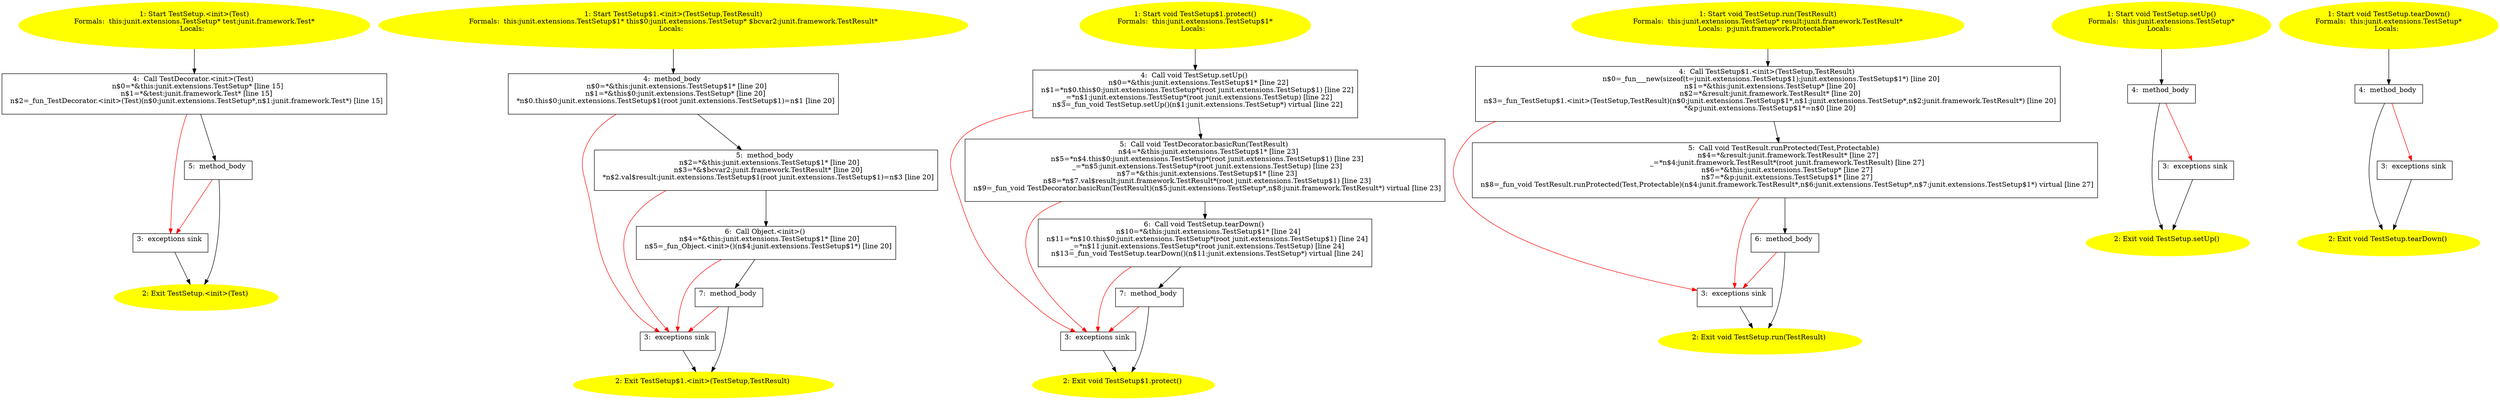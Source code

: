 /* @generated */
digraph cfg {
"junit.extensions.TestSetup.<init>(junit.framework.Test).5582b892cd76d4d21b221ccdf82df04b_1" [label="1: Start TestSetup.<init>(Test)\nFormals:  this:junit.extensions.TestSetup* test:junit.framework.Test*\nLocals:  \n  " color=yellow style=filled]
	

	 "junit.extensions.TestSetup.<init>(junit.framework.Test).5582b892cd76d4d21b221ccdf82df04b_1" -> "junit.extensions.TestSetup.<init>(junit.framework.Test).5582b892cd76d4d21b221ccdf82df04b_4" ;
"junit.extensions.TestSetup.<init>(junit.framework.Test).5582b892cd76d4d21b221ccdf82df04b_2" [label="2: Exit TestSetup.<init>(Test) \n  " color=yellow style=filled]
	

"junit.extensions.TestSetup.<init>(junit.framework.Test).5582b892cd76d4d21b221ccdf82df04b_3" [label="3:  exceptions sink \n  " shape="box"]
	

	 "junit.extensions.TestSetup.<init>(junit.framework.Test).5582b892cd76d4d21b221ccdf82df04b_3" -> "junit.extensions.TestSetup.<init>(junit.framework.Test).5582b892cd76d4d21b221ccdf82df04b_2" ;
"junit.extensions.TestSetup.<init>(junit.framework.Test).5582b892cd76d4d21b221ccdf82df04b_4" [label="4:  Call TestDecorator.<init>(Test) \n   n$0=*&this:junit.extensions.TestSetup* [line 15]\n  n$1=*&test:junit.framework.Test* [line 15]\n  n$2=_fun_TestDecorator.<init>(Test)(n$0:junit.extensions.TestSetup*,n$1:junit.framework.Test*) [line 15]\n " shape="box"]
	

	 "junit.extensions.TestSetup.<init>(junit.framework.Test).5582b892cd76d4d21b221ccdf82df04b_4" -> "junit.extensions.TestSetup.<init>(junit.framework.Test).5582b892cd76d4d21b221ccdf82df04b_5" ;
	 "junit.extensions.TestSetup.<init>(junit.framework.Test).5582b892cd76d4d21b221ccdf82df04b_4" -> "junit.extensions.TestSetup.<init>(junit.framework.Test).5582b892cd76d4d21b221ccdf82df04b_3" [color="red" ];
"junit.extensions.TestSetup.<init>(junit.framework.Test).5582b892cd76d4d21b221ccdf82df04b_5" [label="5:  method_body \n  " shape="box"]
	

	 "junit.extensions.TestSetup.<init>(junit.framework.Test).5582b892cd76d4d21b221ccdf82df04b_5" -> "junit.extensions.TestSetup.<init>(junit.framework.Test).5582b892cd76d4d21b221ccdf82df04b_2" ;
	 "junit.extensions.TestSetup.<init>(junit.framework.Test).5582b892cd76d4d21b221ccdf82df04b_5" -> "junit.extensions.TestSetup.<init>(junit.framework.Test).5582b892cd76d4d21b221ccdf82df04b_3" [color="red" ];
"junit.extensions.TestSetup$1.<init>(junit.extensions.TestSetup,junit.framework.TestResult).4c37ffbbd777e25df5d16ec9745faf79_1" [label="1: Start TestSetup$1.<init>(TestSetup,TestResult)\nFormals:  this:junit.extensions.TestSetup$1* this$0:junit.extensions.TestSetup* $bcvar2:junit.framework.TestResult*\nLocals:  \n  " color=yellow style=filled]
	

	 "junit.extensions.TestSetup$1.<init>(junit.extensions.TestSetup,junit.framework.TestResult).4c37ffbbd777e25df5d16ec9745faf79_1" -> "junit.extensions.TestSetup$1.<init>(junit.extensions.TestSetup,junit.framework.TestResult).4c37ffbbd777e25df5d16ec9745faf79_4" ;
"junit.extensions.TestSetup$1.<init>(junit.extensions.TestSetup,junit.framework.TestResult).4c37ffbbd777e25df5d16ec9745faf79_2" [label="2: Exit TestSetup$1.<init>(TestSetup,TestResult) \n  " color=yellow style=filled]
	

"junit.extensions.TestSetup$1.<init>(junit.extensions.TestSetup,junit.framework.TestResult).4c37ffbbd777e25df5d16ec9745faf79_3" [label="3:  exceptions sink \n  " shape="box"]
	

	 "junit.extensions.TestSetup$1.<init>(junit.extensions.TestSetup,junit.framework.TestResult).4c37ffbbd777e25df5d16ec9745faf79_3" -> "junit.extensions.TestSetup$1.<init>(junit.extensions.TestSetup,junit.framework.TestResult).4c37ffbbd777e25df5d16ec9745faf79_2" ;
"junit.extensions.TestSetup$1.<init>(junit.extensions.TestSetup,junit.framework.TestResult).4c37ffbbd777e25df5d16ec9745faf79_4" [label="4:  method_body \n   n$0=*&this:junit.extensions.TestSetup$1* [line 20]\n  n$1=*&this$0:junit.extensions.TestSetup* [line 20]\n  *n$0.this$0:junit.extensions.TestSetup$1(root junit.extensions.TestSetup$1)=n$1 [line 20]\n " shape="box"]
	

	 "junit.extensions.TestSetup$1.<init>(junit.extensions.TestSetup,junit.framework.TestResult).4c37ffbbd777e25df5d16ec9745faf79_4" -> "junit.extensions.TestSetup$1.<init>(junit.extensions.TestSetup,junit.framework.TestResult).4c37ffbbd777e25df5d16ec9745faf79_5" ;
	 "junit.extensions.TestSetup$1.<init>(junit.extensions.TestSetup,junit.framework.TestResult).4c37ffbbd777e25df5d16ec9745faf79_4" -> "junit.extensions.TestSetup$1.<init>(junit.extensions.TestSetup,junit.framework.TestResult).4c37ffbbd777e25df5d16ec9745faf79_3" [color="red" ];
"junit.extensions.TestSetup$1.<init>(junit.extensions.TestSetup,junit.framework.TestResult).4c37ffbbd777e25df5d16ec9745faf79_5" [label="5:  method_body \n   n$2=*&this:junit.extensions.TestSetup$1* [line 20]\n  n$3=*&$bcvar2:junit.framework.TestResult* [line 20]\n  *n$2.val$result:junit.extensions.TestSetup$1(root junit.extensions.TestSetup$1)=n$3 [line 20]\n " shape="box"]
	

	 "junit.extensions.TestSetup$1.<init>(junit.extensions.TestSetup,junit.framework.TestResult).4c37ffbbd777e25df5d16ec9745faf79_5" -> "junit.extensions.TestSetup$1.<init>(junit.extensions.TestSetup,junit.framework.TestResult).4c37ffbbd777e25df5d16ec9745faf79_6" ;
	 "junit.extensions.TestSetup$1.<init>(junit.extensions.TestSetup,junit.framework.TestResult).4c37ffbbd777e25df5d16ec9745faf79_5" -> "junit.extensions.TestSetup$1.<init>(junit.extensions.TestSetup,junit.framework.TestResult).4c37ffbbd777e25df5d16ec9745faf79_3" [color="red" ];
"junit.extensions.TestSetup$1.<init>(junit.extensions.TestSetup,junit.framework.TestResult).4c37ffbbd777e25df5d16ec9745faf79_6" [label="6:  Call Object.<init>() \n   n$4=*&this:junit.extensions.TestSetup$1* [line 20]\n  n$5=_fun_Object.<init>()(n$4:junit.extensions.TestSetup$1*) [line 20]\n " shape="box"]
	

	 "junit.extensions.TestSetup$1.<init>(junit.extensions.TestSetup,junit.framework.TestResult).4c37ffbbd777e25df5d16ec9745faf79_6" -> "junit.extensions.TestSetup$1.<init>(junit.extensions.TestSetup,junit.framework.TestResult).4c37ffbbd777e25df5d16ec9745faf79_7" ;
	 "junit.extensions.TestSetup$1.<init>(junit.extensions.TestSetup,junit.framework.TestResult).4c37ffbbd777e25df5d16ec9745faf79_6" -> "junit.extensions.TestSetup$1.<init>(junit.extensions.TestSetup,junit.framework.TestResult).4c37ffbbd777e25df5d16ec9745faf79_3" [color="red" ];
"junit.extensions.TestSetup$1.<init>(junit.extensions.TestSetup,junit.framework.TestResult).4c37ffbbd777e25df5d16ec9745faf79_7" [label="7:  method_body \n  " shape="box"]
	

	 "junit.extensions.TestSetup$1.<init>(junit.extensions.TestSetup,junit.framework.TestResult).4c37ffbbd777e25df5d16ec9745faf79_7" -> "junit.extensions.TestSetup$1.<init>(junit.extensions.TestSetup,junit.framework.TestResult).4c37ffbbd777e25df5d16ec9745faf79_2" ;
	 "junit.extensions.TestSetup$1.<init>(junit.extensions.TestSetup,junit.framework.TestResult).4c37ffbbd777e25df5d16ec9745faf79_7" -> "junit.extensions.TestSetup$1.<init>(junit.extensions.TestSetup,junit.framework.TestResult).4c37ffbbd777e25df5d16ec9745faf79_3" [color="red" ];
"junit.extensions.TestSetup$1.protect():void.a5bf087a94ab628b0a5e403d5c3dbf78_1" [label="1: Start void TestSetup$1.protect()\nFormals:  this:junit.extensions.TestSetup$1*\nLocals:  \n  " color=yellow style=filled]
	

	 "junit.extensions.TestSetup$1.protect():void.a5bf087a94ab628b0a5e403d5c3dbf78_1" -> "junit.extensions.TestSetup$1.protect():void.a5bf087a94ab628b0a5e403d5c3dbf78_4" ;
"junit.extensions.TestSetup$1.protect():void.a5bf087a94ab628b0a5e403d5c3dbf78_2" [label="2: Exit void TestSetup$1.protect() \n  " color=yellow style=filled]
	

"junit.extensions.TestSetup$1.protect():void.a5bf087a94ab628b0a5e403d5c3dbf78_3" [label="3:  exceptions sink \n  " shape="box"]
	

	 "junit.extensions.TestSetup$1.protect():void.a5bf087a94ab628b0a5e403d5c3dbf78_3" -> "junit.extensions.TestSetup$1.protect():void.a5bf087a94ab628b0a5e403d5c3dbf78_2" ;
"junit.extensions.TestSetup$1.protect():void.a5bf087a94ab628b0a5e403d5c3dbf78_4" [label="4:  Call void TestSetup.setUp() \n   n$0=*&this:junit.extensions.TestSetup$1* [line 22]\n  n$1=*n$0.this$0:junit.extensions.TestSetup*(root junit.extensions.TestSetup$1) [line 22]\n  _=*n$1:junit.extensions.TestSetup*(root junit.extensions.TestSetup) [line 22]\n  n$3=_fun_void TestSetup.setUp()(n$1:junit.extensions.TestSetup*) virtual [line 22]\n " shape="box"]
	

	 "junit.extensions.TestSetup$1.protect():void.a5bf087a94ab628b0a5e403d5c3dbf78_4" -> "junit.extensions.TestSetup$1.protect():void.a5bf087a94ab628b0a5e403d5c3dbf78_5" ;
	 "junit.extensions.TestSetup$1.protect():void.a5bf087a94ab628b0a5e403d5c3dbf78_4" -> "junit.extensions.TestSetup$1.protect():void.a5bf087a94ab628b0a5e403d5c3dbf78_3" [color="red" ];
"junit.extensions.TestSetup$1.protect():void.a5bf087a94ab628b0a5e403d5c3dbf78_5" [label="5:  Call void TestDecorator.basicRun(TestResult) \n   n$4=*&this:junit.extensions.TestSetup$1* [line 23]\n  n$5=*n$4.this$0:junit.extensions.TestSetup*(root junit.extensions.TestSetup$1) [line 23]\n  _=*n$5:junit.extensions.TestSetup*(root junit.extensions.TestSetup) [line 23]\n  n$7=*&this:junit.extensions.TestSetup$1* [line 23]\n  n$8=*n$7.val$result:junit.framework.TestResult*(root junit.extensions.TestSetup$1) [line 23]\n  n$9=_fun_void TestDecorator.basicRun(TestResult)(n$5:junit.extensions.TestSetup*,n$8:junit.framework.TestResult*) virtual [line 23]\n " shape="box"]
	

	 "junit.extensions.TestSetup$1.protect():void.a5bf087a94ab628b0a5e403d5c3dbf78_5" -> "junit.extensions.TestSetup$1.protect():void.a5bf087a94ab628b0a5e403d5c3dbf78_6" ;
	 "junit.extensions.TestSetup$1.protect():void.a5bf087a94ab628b0a5e403d5c3dbf78_5" -> "junit.extensions.TestSetup$1.protect():void.a5bf087a94ab628b0a5e403d5c3dbf78_3" [color="red" ];
"junit.extensions.TestSetup$1.protect():void.a5bf087a94ab628b0a5e403d5c3dbf78_6" [label="6:  Call void TestSetup.tearDown() \n   n$10=*&this:junit.extensions.TestSetup$1* [line 24]\n  n$11=*n$10.this$0:junit.extensions.TestSetup*(root junit.extensions.TestSetup$1) [line 24]\n  _=*n$11:junit.extensions.TestSetup*(root junit.extensions.TestSetup) [line 24]\n  n$13=_fun_void TestSetup.tearDown()(n$11:junit.extensions.TestSetup*) virtual [line 24]\n " shape="box"]
	

	 "junit.extensions.TestSetup$1.protect():void.a5bf087a94ab628b0a5e403d5c3dbf78_6" -> "junit.extensions.TestSetup$1.protect():void.a5bf087a94ab628b0a5e403d5c3dbf78_7" ;
	 "junit.extensions.TestSetup$1.protect():void.a5bf087a94ab628b0a5e403d5c3dbf78_6" -> "junit.extensions.TestSetup$1.protect():void.a5bf087a94ab628b0a5e403d5c3dbf78_3" [color="red" ];
"junit.extensions.TestSetup$1.protect():void.a5bf087a94ab628b0a5e403d5c3dbf78_7" [label="7:  method_body \n  " shape="box"]
	

	 "junit.extensions.TestSetup$1.protect():void.a5bf087a94ab628b0a5e403d5c3dbf78_7" -> "junit.extensions.TestSetup$1.protect():void.a5bf087a94ab628b0a5e403d5c3dbf78_2" ;
	 "junit.extensions.TestSetup$1.protect():void.a5bf087a94ab628b0a5e403d5c3dbf78_7" -> "junit.extensions.TestSetup$1.protect():void.a5bf087a94ab628b0a5e403d5c3dbf78_3" [color="red" ];
"junit.extensions.TestSetup.run(junit.framework.TestResult):void.6be90a8b60ef2e153066bb2da8cf3333_1" [label="1: Start void TestSetup.run(TestResult)\nFormals:  this:junit.extensions.TestSetup* result:junit.framework.TestResult*\nLocals:  p:junit.framework.Protectable* \n  " color=yellow style=filled]
	

	 "junit.extensions.TestSetup.run(junit.framework.TestResult):void.6be90a8b60ef2e153066bb2da8cf3333_1" -> "junit.extensions.TestSetup.run(junit.framework.TestResult):void.6be90a8b60ef2e153066bb2da8cf3333_4" ;
"junit.extensions.TestSetup.run(junit.framework.TestResult):void.6be90a8b60ef2e153066bb2da8cf3333_2" [label="2: Exit void TestSetup.run(TestResult) \n  " color=yellow style=filled]
	

"junit.extensions.TestSetup.run(junit.framework.TestResult):void.6be90a8b60ef2e153066bb2da8cf3333_3" [label="3:  exceptions sink \n  " shape="box"]
	

	 "junit.extensions.TestSetup.run(junit.framework.TestResult):void.6be90a8b60ef2e153066bb2da8cf3333_3" -> "junit.extensions.TestSetup.run(junit.framework.TestResult):void.6be90a8b60ef2e153066bb2da8cf3333_2" ;
"junit.extensions.TestSetup.run(junit.framework.TestResult):void.6be90a8b60ef2e153066bb2da8cf3333_4" [label="4:  Call TestSetup$1.<init>(TestSetup,TestResult) \n   n$0=_fun___new(sizeof(t=junit.extensions.TestSetup$1):junit.extensions.TestSetup$1*) [line 20]\n  n$1=*&this:junit.extensions.TestSetup* [line 20]\n  n$2=*&result:junit.framework.TestResult* [line 20]\n  n$3=_fun_TestSetup$1.<init>(TestSetup,TestResult)(n$0:junit.extensions.TestSetup$1*,n$1:junit.extensions.TestSetup*,n$2:junit.framework.TestResult*) [line 20]\n  *&p:junit.extensions.TestSetup$1*=n$0 [line 20]\n " shape="box"]
	

	 "junit.extensions.TestSetup.run(junit.framework.TestResult):void.6be90a8b60ef2e153066bb2da8cf3333_4" -> "junit.extensions.TestSetup.run(junit.framework.TestResult):void.6be90a8b60ef2e153066bb2da8cf3333_5" ;
	 "junit.extensions.TestSetup.run(junit.framework.TestResult):void.6be90a8b60ef2e153066bb2da8cf3333_4" -> "junit.extensions.TestSetup.run(junit.framework.TestResult):void.6be90a8b60ef2e153066bb2da8cf3333_3" [color="red" ];
"junit.extensions.TestSetup.run(junit.framework.TestResult):void.6be90a8b60ef2e153066bb2da8cf3333_5" [label="5:  Call void TestResult.runProtected(Test,Protectable) \n   n$4=*&result:junit.framework.TestResult* [line 27]\n  _=*n$4:junit.framework.TestResult*(root junit.framework.TestResult) [line 27]\n  n$6=*&this:junit.extensions.TestSetup* [line 27]\n  n$7=*&p:junit.extensions.TestSetup$1* [line 27]\n  n$8=_fun_void TestResult.runProtected(Test,Protectable)(n$4:junit.framework.TestResult*,n$6:junit.extensions.TestSetup*,n$7:junit.extensions.TestSetup$1*) virtual [line 27]\n " shape="box"]
	

	 "junit.extensions.TestSetup.run(junit.framework.TestResult):void.6be90a8b60ef2e153066bb2da8cf3333_5" -> "junit.extensions.TestSetup.run(junit.framework.TestResult):void.6be90a8b60ef2e153066bb2da8cf3333_6" ;
	 "junit.extensions.TestSetup.run(junit.framework.TestResult):void.6be90a8b60ef2e153066bb2da8cf3333_5" -> "junit.extensions.TestSetup.run(junit.framework.TestResult):void.6be90a8b60ef2e153066bb2da8cf3333_3" [color="red" ];
"junit.extensions.TestSetup.run(junit.framework.TestResult):void.6be90a8b60ef2e153066bb2da8cf3333_6" [label="6:  method_body \n  " shape="box"]
	

	 "junit.extensions.TestSetup.run(junit.framework.TestResult):void.6be90a8b60ef2e153066bb2da8cf3333_6" -> "junit.extensions.TestSetup.run(junit.framework.TestResult):void.6be90a8b60ef2e153066bb2da8cf3333_2" ;
	 "junit.extensions.TestSetup.run(junit.framework.TestResult):void.6be90a8b60ef2e153066bb2da8cf3333_6" -> "junit.extensions.TestSetup.run(junit.framework.TestResult):void.6be90a8b60ef2e153066bb2da8cf3333_3" [color="red" ];
"junit.extensions.TestSetup.setUp():void.041b272d84e2a92f18e0190694a7ecc6_1" [label="1: Start void TestSetup.setUp()\nFormals:  this:junit.extensions.TestSetup*\nLocals:  \n  " color=yellow style=filled]
	

	 "junit.extensions.TestSetup.setUp():void.041b272d84e2a92f18e0190694a7ecc6_1" -> "junit.extensions.TestSetup.setUp():void.041b272d84e2a92f18e0190694a7ecc6_4" ;
"junit.extensions.TestSetup.setUp():void.041b272d84e2a92f18e0190694a7ecc6_2" [label="2: Exit void TestSetup.setUp() \n  " color=yellow style=filled]
	

"junit.extensions.TestSetup.setUp():void.041b272d84e2a92f18e0190694a7ecc6_3" [label="3:  exceptions sink \n  " shape="box"]
	

	 "junit.extensions.TestSetup.setUp():void.041b272d84e2a92f18e0190694a7ecc6_3" -> "junit.extensions.TestSetup.setUp():void.041b272d84e2a92f18e0190694a7ecc6_2" ;
"junit.extensions.TestSetup.setUp():void.041b272d84e2a92f18e0190694a7ecc6_4" [label="4:  method_body \n  " shape="box"]
	

	 "junit.extensions.TestSetup.setUp():void.041b272d84e2a92f18e0190694a7ecc6_4" -> "junit.extensions.TestSetup.setUp():void.041b272d84e2a92f18e0190694a7ecc6_2" ;
	 "junit.extensions.TestSetup.setUp():void.041b272d84e2a92f18e0190694a7ecc6_4" -> "junit.extensions.TestSetup.setUp():void.041b272d84e2a92f18e0190694a7ecc6_3" [color="red" ];
"junit.extensions.TestSetup.tearDown():void.3036a5cebbe066cece4e3911dd49baaf_1" [label="1: Start void TestSetup.tearDown()\nFormals:  this:junit.extensions.TestSetup*\nLocals:  \n  " color=yellow style=filled]
	

	 "junit.extensions.TestSetup.tearDown():void.3036a5cebbe066cece4e3911dd49baaf_1" -> "junit.extensions.TestSetup.tearDown():void.3036a5cebbe066cece4e3911dd49baaf_4" ;
"junit.extensions.TestSetup.tearDown():void.3036a5cebbe066cece4e3911dd49baaf_2" [label="2: Exit void TestSetup.tearDown() \n  " color=yellow style=filled]
	

"junit.extensions.TestSetup.tearDown():void.3036a5cebbe066cece4e3911dd49baaf_3" [label="3:  exceptions sink \n  " shape="box"]
	

	 "junit.extensions.TestSetup.tearDown():void.3036a5cebbe066cece4e3911dd49baaf_3" -> "junit.extensions.TestSetup.tearDown():void.3036a5cebbe066cece4e3911dd49baaf_2" ;
"junit.extensions.TestSetup.tearDown():void.3036a5cebbe066cece4e3911dd49baaf_4" [label="4:  method_body \n  " shape="box"]
	

	 "junit.extensions.TestSetup.tearDown():void.3036a5cebbe066cece4e3911dd49baaf_4" -> "junit.extensions.TestSetup.tearDown():void.3036a5cebbe066cece4e3911dd49baaf_2" ;
	 "junit.extensions.TestSetup.tearDown():void.3036a5cebbe066cece4e3911dd49baaf_4" -> "junit.extensions.TestSetup.tearDown():void.3036a5cebbe066cece4e3911dd49baaf_3" [color="red" ];
}
